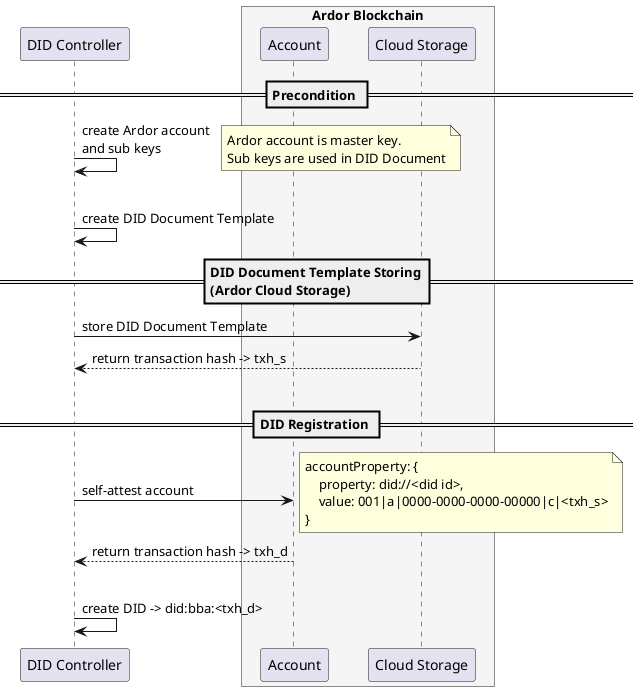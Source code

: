 @startuml
skinparam BoxPadding 15
skinparam ParticipantPadding 15


participant "DID Controller" as DCR
box "Ardor Blockchain" #WhiteSmoke
    participant "Account" as ATTE
    participant "Cloud Storage" as STR
end box


== Precondition ==

DCR -> DCR: create Ardor account\nand sub keys
note right
    Ardor account is master key.
    Sub keys are used in DID Document
end note
|||
DCR -> DCR: create DID Document Template


== DID Document Template Storing\n(Ardor Cloud Storage) ==

DCR -> STR: store DID Document Template
STR --> DCR: return transaction hash -> txh_s
|||


== DID Registration ==

DCR -> ATTE: self-attest account
note right
    accountProperty: {
        property: did://<did id>,
        value: 001|a|0000-0000-0000-00000|c|<txh_s>
    }
end note
ATTE --> DCR: return transaction hash -> txh_d
|||
DCR -> DCR: create DID -> did:bba:<txh_d>


@enduml